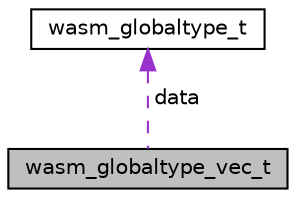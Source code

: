 digraph "wasm_globaltype_vec_t"
{
 // LATEX_PDF_SIZE
  edge [fontname="Helvetica",fontsize="10",labelfontname="Helvetica",labelfontsize="10"];
  node [fontname="Helvetica",fontsize="10",shape=record];
  Node1 [label="wasm_globaltype_vec_t",height=0.2,width=0.4,color="black", fillcolor="grey75", style="filled", fontcolor="black",tooltip="A list of wasm_globaltype_t values."];
  Node2 -> Node1 [dir="back",color="darkorchid3",fontsize="10",style="dashed",label=" data" ,fontname="Helvetica"];
  Node2 [label="wasm_globaltype_t",height=0.2,width=0.4,color="black", fillcolor="white", style="filled",URL="$structwasm__globaltype__t.html",tooltip="An opaque object representing the type of a global."];
}
